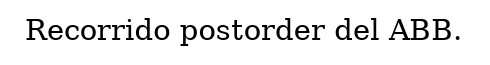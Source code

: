 digraph G{
 rankdir=LR;
labelloc = "t";
node [shape=record]
graph[label="Recorrido postorder del ABB."];
}